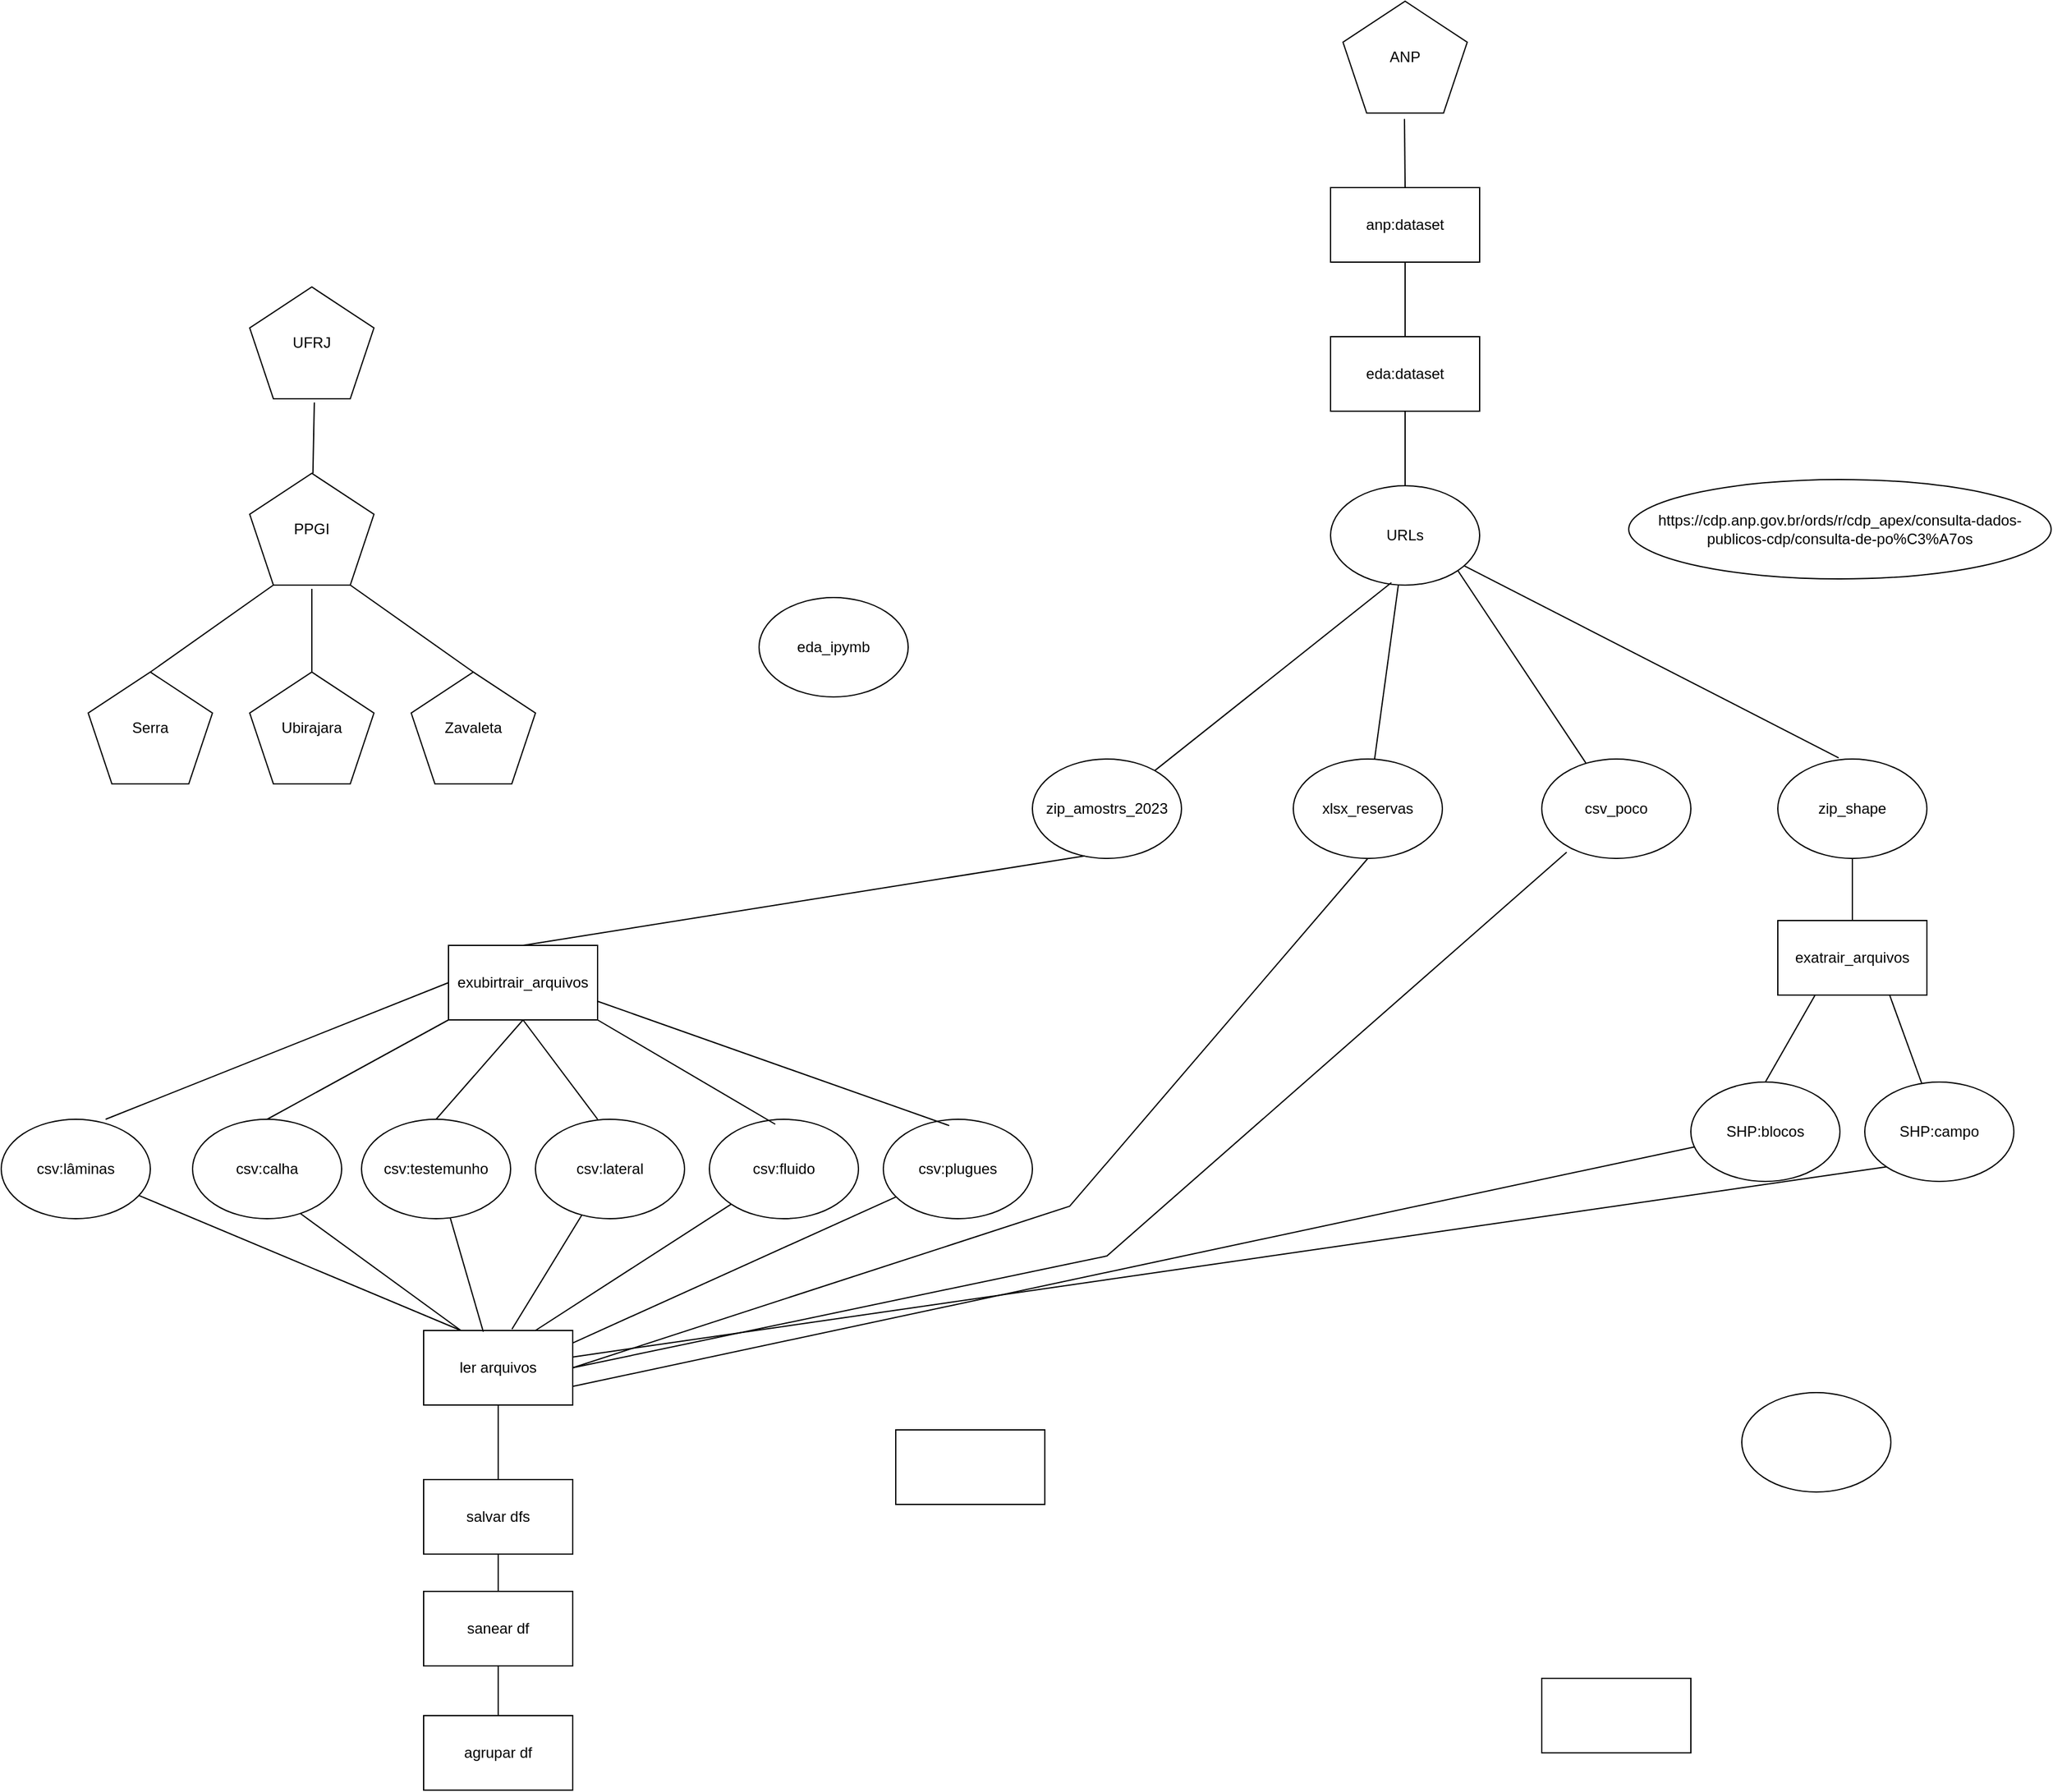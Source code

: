 <mxfile version="24.9.3">
  <diagram name="Página-1" id="9RzpRnPlgMhjM78U7mNT">
    <mxGraphModel dx="2514" dy="2077" grid="1" gridSize="10" guides="1" tooltips="1" connect="1" arrows="1" fold="1" page="1" pageScale="1" pageWidth="827" pageHeight="1169" math="0" shadow="0">
      <root>
        <mxCell id="0" />
        <mxCell id="1" parent="0" />
        <mxCell id="UkQbXRUqr05wz5BsYzOK-1" value="eda:dataset" style="rounded=0;whiteSpace=wrap;html=1;" vertex="1" parent="1">
          <mxGeometry x="910" y="210" width="120" height="60" as="geometry" />
        </mxCell>
        <mxCell id="UkQbXRUqr05wz5BsYzOK-2" value="exubirtrair_arquivos" style="rounded=0;whiteSpace=wrap;html=1;" vertex="1" parent="1">
          <mxGeometry x="200" y="700" width="120" height="60" as="geometry" />
        </mxCell>
        <mxCell id="UkQbXRUqr05wz5BsYzOK-3" value="agrupar df" style="rounded=0;whiteSpace=wrap;html=1;" vertex="1" parent="1">
          <mxGeometry x="180" y="1320" width="120" height="60" as="geometry" />
        </mxCell>
        <mxCell id="UkQbXRUqr05wz5BsYzOK-4" value="sanear df" style="rounded=0;whiteSpace=wrap;html=1;" vertex="1" parent="1">
          <mxGeometry x="180" y="1220" width="120" height="60" as="geometry" />
        </mxCell>
        <mxCell id="UkQbXRUqr05wz5BsYzOK-5" value="" style="rounded=0;whiteSpace=wrap;html=1;" vertex="1" parent="1">
          <mxGeometry x="1080" y="1290" width="120" height="60" as="geometry" />
        </mxCell>
        <mxCell id="UkQbXRUqr05wz5BsYzOK-7" value="zip_amostrs_2023" style="ellipse;whiteSpace=wrap;html=1;" vertex="1" parent="1">
          <mxGeometry x="670" y="550" width="120" height="80" as="geometry" />
        </mxCell>
        <mxCell id="UkQbXRUqr05wz5BsYzOK-8" value="xlsx_reservas" style="ellipse;whiteSpace=wrap;html=1;" vertex="1" parent="1">
          <mxGeometry x="880" y="550" width="120" height="80" as="geometry" />
        </mxCell>
        <mxCell id="UkQbXRUqr05wz5BsYzOK-9" value="csv_poco" style="ellipse;whiteSpace=wrap;html=1;" vertex="1" parent="1">
          <mxGeometry x="1080" y="550" width="120" height="80" as="geometry" />
        </mxCell>
        <mxCell id="UkQbXRUqr05wz5BsYzOK-10" value="URLs" style="ellipse;whiteSpace=wrap;html=1;" vertex="1" parent="1">
          <mxGeometry x="910" y="330" width="120" height="80" as="geometry" />
        </mxCell>
        <mxCell id="UkQbXRUqr05wz5BsYzOK-11" value="Ubirajara" style="whiteSpace=wrap;html=1;shape=mxgraph.basic.pentagon" vertex="1" parent="1">
          <mxGeometry x="40" y="480" width="100" height="90" as="geometry" />
        </mxCell>
        <mxCell id="UkQbXRUqr05wz5BsYzOK-12" value="UFRJ" style="whiteSpace=wrap;html=1;shape=mxgraph.basic.pentagon" vertex="1" parent="1">
          <mxGeometry x="40" y="170" width="100" height="90" as="geometry" />
        </mxCell>
        <mxCell id="UkQbXRUqr05wz5BsYzOK-13" value="PPGI" style="whiteSpace=wrap;html=1;shape=mxgraph.basic.pentagon" vertex="1" parent="1">
          <mxGeometry x="40" y="320" width="100" height="90" as="geometry" />
        </mxCell>
        <mxCell id="UkQbXRUqr05wz5BsYzOK-14" value="ANP" style="whiteSpace=wrap;html=1;shape=mxgraph.basic.pentagon" vertex="1" parent="1">
          <mxGeometry x="920" y="-60" width="100" height="90" as="geometry" />
        </mxCell>
        <mxCell id="UkQbXRUqr05wz5BsYzOK-15" value="" style="endArrow=none;html=1;rounded=0;" edge="1" parent="1" source="UkQbXRUqr05wz5BsYzOK-1" target="UkQbXRUqr05wz5BsYzOK-46">
          <mxGeometry width="50" height="50" relative="1" as="geometry">
            <mxPoint x="270" y="180" as="sourcePoint" />
            <mxPoint x="440" y="470" as="targetPoint" />
          </mxGeometry>
        </mxCell>
        <mxCell id="UkQbXRUqr05wz5BsYzOK-16" value="" style="endArrow=none;html=1;rounded=0;exitX=0.52;exitY=1.033;exitDx=0;exitDy=0;exitPerimeter=0;" edge="1" parent="1" source="UkQbXRUqr05wz5BsYzOK-12" target="UkQbXRUqr05wz5BsYzOK-13">
          <mxGeometry width="50" height="50" relative="1" as="geometry">
            <mxPoint x="410" y="380" as="sourcePoint" />
            <mxPoint x="460" y="330" as="targetPoint" />
            <Array as="points" />
          </mxGeometry>
        </mxCell>
        <mxCell id="UkQbXRUqr05wz5BsYzOK-17" value="" style="endArrow=none;html=1;rounded=0;entryX=0.5;entryY=0;entryDx=0;entryDy=0;entryPerimeter=0;" edge="1" parent="1" target="UkQbXRUqr05wz5BsYzOK-11">
          <mxGeometry width="50" height="50" relative="1" as="geometry">
            <mxPoint x="90" y="413" as="sourcePoint" />
            <mxPoint x="460" y="330" as="targetPoint" />
          </mxGeometry>
        </mxCell>
        <mxCell id="UkQbXRUqr05wz5BsYzOK-18" value="" style="endArrow=none;html=1;rounded=0;" edge="1" parent="1" source="UkQbXRUqr05wz5BsYzOK-1" target="UkQbXRUqr05wz5BsYzOK-10">
          <mxGeometry width="50" height="50" relative="1" as="geometry">
            <mxPoint x="390" y="570" as="sourcePoint" />
            <mxPoint x="440" y="520" as="targetPoint" />
          </mxGeometry>
        </mxCell>
        <mxCell id="UkQbXRUqr05wz5BsYzOK-19" value="" style="endArrow=none;html=1;rounded=0;entryX=1;entryY=1;entryDx=0;entryDy=0;" edge="1" parent="1" source="UkQbXRUqr05wz5BsYzOK-9" target="UkQbXRUqr05wz5BsYzOK-10">
          <mxGeometry width="50" height="50" relative="1" as="geometry">
            <mxPoint x="740" y="700" as="sourcePoint" />
            <mxPoint x="990" y="420" as="targetPoint" />
          </mxGeometry>
        </mxCell>
        <mxCell id="UkQbXRUqr05wz5BsYzOK-20" value="" style="endArrow=none;html=1;rounded=0;" edge="1" parent="1" source="UkQbXRUqr05wz5BsYzOK-8" target="UkQbXRUqr05wz5BsYzOK-10">
          <mxGeometry width="50" height="50" relative="1" as="geometry">
            <mxPoint x="740" y="700" as="sourcePoint" />
            <mxPoint x="790" y="650" as="targetPoint" />
          </mxGeometry>
        </mxCell>
        <mxCell id="UkQbXRUqr05wz5BsYzOK-21" value="" style="endArrow=none;html=1;rounded=0;entryX=0.408;entryY=0.975;entryDx=0;entryDy=0;entryPerimeter=0;" edge="1" parent="1" source="UkQbXRUqr05wz5BsYzOK-7" target="UkQbXRUqr05wz5BsYzOK-10">
          <mxGeometry width="50" height="50" relative="1" as="geometry">
            <mxPoint x="740" y="700" as="sourcePoint" />
            <mxPoint x="790" y="650" as="targetPoint" />
          </mxGeometry>
        </mxCell>
        <mxCell id="UkQbXRUqr05wz5BsYzOK-22" value="zip_shape" style="ellipse;whiteSpace=wrap;html=1;" vertex="1" parent="1">
          <mxGeometry x="1270" y="550" width="120" height="80" as="geometry" />
        </mxCell>
        <mxCell id="UkQbXRUqr05wz5BsYzOK-23" value="" style="endArrow=none;html=1;rounded=0;exitX=0.408;exitY=-0.012;exitDx=0;exitDy=0;exitPerimeter=0;" edge="1" parent="1" source="UkQbXRUqr05wz5BsYzOK-22" target="UkQbXRUqr05wz5BsYzOK-10">
          <mxGeometry width="50" height="50" relative="1" as="geometry">
            <mxPoint x="740" y="700" as="sourcePoint" />
            <mxPoint x="790" y="650" as="targetPoint" />
          </mxGeometry>
        </mxCell>
        <mxCell id="UkQbXRUqr05wz5BsYzOK-24" value="Serra" style="whiteSpace=wrap;html=1;shape=mxgraph.basic.pentagon" vertex="1" parent="1">
          <mxGeometry x="-90" y="480" width="100" height="90" as="geometry" />
        </mxCell>
        <mxCell id="UkQbXRUqr05wz5BsYzOK-25" value="Zavaleta" style="whiteSpace=wrap;html=1;shape=mxgraph.basic.pentagon" vertex="1" parent="1">
          <mxGeometry x="170" y="480" width="100" height="90" as="geometry" />
        </mxCell>
        <mxCell id="UkQbXRUqr05wz5BsYzOK-26" value="" style="endArrow=none;html=1;rounded=0;entryX=0.19;entryY=1;entryDx=0;entryDy=0;entryPerimeter=0;exitX=0.5;exitY=0;exitDx=0;exitDy=0;exitPerimeter=0;" edge="1" parent="1" source="UkQbXRUqr05wz5BsYzOK-24" target="UkQbXRUqr05wz5BsYzOK-13">
          <mxGeometry width="50" height="50" relative="1" as="geometry">
            <mxPoint x="140" y="670" as="sourcePoint" />
            <mxPoint x="190" y="620" as="targetPoint" />
          </mxGeometry>
        </mxCell>
        <mxCell id="UkQbXRUqr05wz5BsYzOK-27" value="" style="endArrow=none;html=1;rounded=0;entryX=0.81;entryY=1;entryDx=0;entryDy=0;entryPerimeter=0;exitX=0.5;exitY=0;exitDx=0;exitDy=0;exitPerimeter=0;" edge="1" parent="1" source="UkQbXRUqr05wz5BsYzOK-25" target="UkQbXRUqr05wz5BsYzOK-13">
          <mxGeometry width="50" height="50" relative="1" as="geometry">
            <mxPoint x="140" y="670" as="sourcePoint" />
            <mxPoint x="190" y="620" as="targetPoint" />
          </mxGeometry>
        </mxCell>
        <mxCell id="UkQbXRUqr05wz5BsYzOK-28" value="eda_ipymb" style="ellipse;whiteSpace=wrap;html=1;" vertex="1" parent="1">
          <mxGeometry x="450" y="420" width="120" height="80" as="geometry" />
        </mxCell>
        <mxCell id="UkQbXRUqr05wz5BsYzOK-29" value="" style="ellipse;whiteSpace=wrap;html=1;" vertex="1" parent="1">
          <mxGeometry x="1241" y="1060" width="120" height="80" as="geometry" />
        </mxCell>
        <mxCell id="UkQbXRUqr05wz5BsYzOK-30" value="csv:fluido" style="ellipse;whiteSpace=wrap;html=1;" vertex="1" parent="1">
          <mxGeometry x="410" y="840" width="120" height="80" as="geometry" />
        </mxCell>
        <mxCell id="UkQbXRUqr05wz5BsYzOK-31" value="csv:lateral" style="ellipse;whiteSpace=wrap;html=1;" vertex="1" parent="1">
          <mxGeometry x="270" y="840" width="120" height="80" as="geometry" />
        </mxCell>
        <mxCell id="UkQbXRUqr05wz5BsYzOK-32" value="csv:testemunho" style="ellipse;whiteSpace=wrap;html=1;" vertex="1" parent="1">
          <mxGeometry x="130" y="840" width="120" height="80" as="geometry" />
        </mxCell>
        <mxCell id="UkQbXRUqr05wz5BsYzOK-33" value="csv:calha" style="ellipse;whiteSpace=wrap;html=1;" vertex="1" parent="1">
          <mxGeometry x="-6" y="840" width="120" height="80" as="geometry" />
        </mxCell>
        <mxCell id="UkQbXRUqr05wz5BsYzOK-35" value="" style="endArrow=none;html=1;rounded=0;entryX=0.5;entryY=1;entryDx=0;entryDy=0;exitX=0.417;exitY=0;exitDx=0;exitDy=0;exitPerimeter=0;" edge="1" parent="1" source="UkQbXRUqr05wz5BsYzOK-31" target="UkQbXRUqr05wz5BsYzOK-2">
          <mxGeometry width="50" height="50" relative="1" as="geometry">
            <mxPoint x="100" y="800" as="sourcePoint" />
            <mxPoint x="150" y="750" as="targetPoint" />
          </mxGeometry>
        </mxCell>
        <mxCell id="UkQbXRUqr05wz5BsYzOK-36" value="" style="endArrow=none;html=1;rounded=0;entryX=0;entryY=1;entryDx=0;entryDy=0;exitX=0.5;exitY=0;exitDx=0;exitDy=0;" edge="1" parent="1" source="UkQbXRUqr05wz5BsYzOK-33" target="UkQbXRUqr05wz5BsYzOK-2">
          <mxGeometry width="50" height="50" relative="1" as="geometry">
            <mxPoint x="100" y="800" as="sourcePoint" />
            <mxPoint x="150" y="750" as="targetPoint" />
          </mxGeometry>
        </mxCell>
        <mxCell id="UkQbXRUqr05wz5BsYzOK-37" value="" style="endArrow=none;html=1;rounded=0;entryX=0.5;entryY=1;entryDx=0;entryDy=0;exitX=0.5;exitY=0;exitDx=0;exitDy=0;" edge="1" parent="1" source="UkQbXRUqr05wz5BsYzOK-32" target="UkQbXRUqr05wz5BsYzOK-2">
          <mxGeometry width="50" height="50" relative="1" as="geometry">
            <mxPoint x="100" y="800" as="sourcePoint" />
            <mxPoint x="150" y="750" as="targetPoint" />
          </mxGeometry>
        </mxCell>
        <mxCell id="UkQbXRUqr05wz5BsYzOK-38" value="" style="endArrow=none;html=1;rounded=0;entryX=0.35;entryY=0.975;entryDx=0;entryDy=0;entryPerimeter=0;exitX=0.5;exitY=0;exitDx=0;exitDy=0;" edge="1" parent="1" source="UkQbXRUqr05wz5BsYzOK-2" target="UkQbXRUqr05wz5BsYzOK-7">
          <mxGeometry width="50" height="50" relative="1" as="geometry">
            <mxPoint x="520" y="770" as="sourcePoint" />
            <mxPoint x="570" y="720" as="targetPoint" />
          </mxGeometry>
        </mxCell>
        <mxCell id="UkQbXRUqr05wz5BsYzOK-39" value="" style="endArrow=none;html=1;rounded=0;entryX=1;entryY=1;entryDx=0;entryDy=0;exitX=0.442;exitY=0.05;exitDx=0;exitDy=0;exitPerimeter=0;" edge="1" parent="1" source="UkQbXRUqr05wz5BsYzOK-30" target="UkQbXRUqr05wz5BsYzOK-2">
          <mxGeometry width="50" height="50" relative="1" as="geometry">
            <mxPoint x="100" y="800" as="sourcePoint" />
            <mxPoint x="150" y="750" as="targetPoint" />
          </mxGeometry>
        </mxCell>
        <mxCell id="UkQbXRUqr05wz5BsYzOK-40" value="csv:lâminas" style="ellipse;whiteSpace=wrap;html=1;" vertex="1" parent="1">
          <mxGeometry x="-160" y="840" width="120" height="80" as="geometry" />
        </mxCell>
        <mxCell id="UkQbXRUqr05wz5BsYzOK-41" value="csv:plugues" style="ellipse;whiteSpace=wrap;html=1;" vertex="1" parent="1">
          <mxGeometry x="550" y="840" width="120" height="80" as="geometry" />
        </mxCell>
        <mxCell id="UkQbXRUqr05wz5BsYzOK-42" value="" style="endArrow=none;html=1;rounded=0;entryX=1;entryY=0.75;entryDx=0;entryDy=0;exitX=0.442;exitY=0.063;exitDx=0;exitDy=0;exitPerimeter=0;" edge="1" parent="1" source="UkQbXRUqr05wz5BsYzOK-41" target="UkQbXRUqr05wz5BsYzOK-2">
          <mxGeometry width="50" height="50" relative="1" as="geometry">
            <mxPoint x="100" y="800" as="sourcePoint" />
            <mxPoint x="150" y="750" as="targetPoint" />
          </mxGeometry>
        </mxCell>
        <mxCell id="UkQbXRUqr05wz5BsYzOK-43" value="" style="endArrow=none;html=1;rounded=0;exitX=0.7;exitY=0;exitDx=0;exitDy=0;exitPerimeter=0;entryX=0;entryY=0.5;entryDx=0;entryDy=0;" edge="1" parent="1" source="UkQbXRUqr05wz5BsYzOK-40" target="UkQbXRUqr05wz5BsYzOK-2">
          <mxGeometry width="50" height="50" relative="1" as="geometry">
            <mxPoint x="100" y="800" as="sourcePoint" />
            <mxPoint x="150" y="750" as="targetPoint" />
          </mxGeometry>
        </mxCell>
        <mxCell id="UkQbXRUqr05wz5BsYzOK-44" value="" style="rounded=0;whiteSpace=wrap;html=1;" vertex="1" parent="1">
          <mxGeometry x="560" y="1090" width="120" height="60" as="geometry" />
        </mxCell>
        <mxCell id="UkQbXRUqr05wz5BsYzOK-45" value="" style="rounded=0;whiteSpace=wrap;html=1;" vertex="1" parent="1">
          <mxGeometry x="560" y="1090" width="120" height="60" as="geometry" />
        </mxCell>
        <mxCell id="UkQbXRUqr05wz5BsYzOK-46" value="anp:dataset" style="rounded=0;whiteSpace=wrap;html=1;" vertex="1" parent="1">
          <mxGeometry x="910" y="90" width="120" height="60" as="geometry" />
        </mxCell>
        <mxCell id="UkQbXRUqr05wz5BsYzOK-47" value="salvar dfs" style="rounded=0;whiteSpace=wrap;html=1;" vertex="1" parent="1">
          <mxGeometry x="180" y="1130" width="120" height="60" as="geometry" />
        </mxCell>
        <mxCell id="UkQbXRUqr05wz5BsYzOK-48" value="ler arquivos" style="rounded=0;whiteSpace=wrap;html=1;" vertex="1" parent="1">
          <mxGeometry x="180" y="1010" width="120" height="60" as="geometry" />
        </mxCell>
        <mxCell id="UkQbXRUqr05wz5BsYzOK-49" value="" style="endArrow=none;html=1;rounded=0;entryX=0.495;entryY=1.053;entryDx=0;entryDy=0;entryPerimeter=0;exitX=0.5;exitY=0;exitDx=0;exitDy=0;" edge="1" parent="1" source="UkQbXRUqr05wz5BsYzOK-46" target="UkQbXRUqr05wz5BsYzOK-14">
          <mxGeometry width="50" height="50" relative="1" as="geometry">
            <mxPoint x="696" y="1240" as="sourcePoint" />
            <mxPoint x="746" y="1190" as="targetPoint" />
          </mxGeometry>
        </mxCell>
        <mxCell id="UkQbXRUqr05wz5BsYzOK-51" value="" style="endArrow=none;html=1;rounded=0;exitX=0.5;exitY=1;exitDx=0;exitDy=0;" edge="1" parent="1" source="UkQbXRUqr05wz5BsYzOK-4" target="UkQbXRUqr05wz5BsYzOK-3">
          <mxGeometry width="50" height="50" relative="1" as="geometry">
            <mxPoint x="696" y="1240" as="sourcePoint" />
            <mxPoint x="746" y="1190" as="targetPoint" />
          </mxGeometry>
        </mxCell>
        <mxCell id="UkQbXRUqr05wz5BsYzOK-52" value="" style="endArrow=none;html=1;rounded=0;" edge="1" parent="1" source="UkQbXRUqr05wz5BsYzOK-4" target="UkQbXRUqr05wz5BsYzOK-47">
          <mxGeometry width="50" height="50" relative="1" as="geometry">
            <mxPoint x="696" y="1240" as="sourcePoint" />
            <mxPoint x="746" y="1190" as="targetPoint" />
          </mxGeometry>
        </mxCell>
        <mxCell id="UkQbXRUqr05wz5BsYzOK-53" value="" style="endArrow=none;html=1;rounded=0;entryX=0.5;entryY=1;entryDx=0;entryDy=0;exitX=0.5;exitY=0;exitDx=0;exitDy=0;" edge="1" parent="1" source="UkQbXRUqr05wz5BsYzOK-47" target="UkQbXRUqr05wz5BsYzOK-48">
          <mxGeometry width="50" height="50" relative="1" as="geometry">
            <mxPoint x="696" y="1240" as="sourcePoint" />
            <mxPoint x="746" y="1190" as="targetPoint" />
          </mxGeometry>
        </mxCell>
        <mxCell id="UkQbXRUqr05wz5BsYzOK-54" value="" style="endArrow=none;html=1;rounded=0;entryX=0;entryY=1;entryDx=0;entryDy=0;" edge="1" parent="1" source="UkQbXRUqr05wz5BsYzOK-48" target="UkQbXRUqr05wz5BsYzOK-69">
          <mxGeometry width="50" height="50" relative="1" as="geometry">
            <mxPoint x="696" y="1240" as="sourcePoint" />
            <mxPoint x="746" y="1190" as="targetPoint" />
          </mxGeometry>
        </mxCell>
        <mxCell id="UkQbXRUqr05wz5BsYzOK-55" value="" style="endArrow=none;html=1;rounded=0;exitX=1;exitY=0.75;exitDx=0;exitDy=0;" edge="1" parent="1" source="UkQbXRUqr05wz5BsYzOK-48" target="UkQbXRUqr05wz5BsYzOK-70">
          <mxGeometry width="50" height="50" relative="1" as="geometry">
            <mxPoint x="696" y="1240" as="sourcePoint" />
            <mxPoint x="746" y="1190" as="targetPoint" />
          </mxGeometry>
        </mxCell>
        <mxCell id="UkQbXRUqr05wz5BsYzOK-56" value="" style="endArrow=none;html=1;rounded=0;entryX=0.75;entryY=1;entryDx=0;entryDy=0;" edge="1" parent="1" source="UkQbXRUqr05wz5BsYzOK-69" target="UkQbXRUqr05wz5BsYzOK-68">
          <mxGeometry width="50" height="50" relative="1" as="geometry">
            <mxPoint x="696" y="1240" as="sourcePoint" />
            <mxPoint x="746" y="1190" as="targetPoint" />
          </mxGeometry>
        </mxCell>
        <mxCell id="UkQbXRUqr05wz5BsYzOK-57" value="" style="endArrow=none;html=1;rounded=0;entryX=0.25;entryY=1;entryDx=0;entryDy=0;exitX=0.5;exitY=0;exitDx=0;exitDy=0;" edge="1" parent="1" source="UkQbXRUqr05wz5BsYzOK-70" target="UkQbXRUqr05wz5BsYzOK-68">
          <mxGeometry width="50" height="50" relative="1" as="geometry">
            <mxPoint x="696" y="1240" as="sourcePoint" />
            <mxPoint x="746" y="1190" as="targetPoint" />
          </mxGeometry>
        </mxCell>
        <mxCell id="UkQbXRUqr05wz5BsYzOK-58" value="" style="endArrow=none;html=1;rounded=0;" edge="1" parent="1" source="UkQbXRUqr05wz5BsYzOK-68" target="UkQbXRUqr05wz5BsYzOK-22">
          <mxGeometry width="50" height="50" relative="1" as="geometry">
            <mxPoint x="696" y="1240" as="sourcePoint" />
            <mxPoint x="746" y="1190" as="targetPoint" />
          </mxGeometry>
        </mxCell>
        <mxCell id="UkQbXRUqr05wz5BsYzOK-59" value="" style="endArrow=none;html=1;rounded=0;entryX=0.167;entryY=0.938;entryDx=0;entryDy=0;entryPerimeter=0;exitX=1;exitY=0.5;exitDx=0;exitDy=0;" edge="1" parent="1" source="UkQbXRUqr05wz5BsYzOK-48" target="UkQbXRUqr05wz5BsYzOK-9">
          <mxGeometry width="50" height="50" relative="1" as="geometry">
            <mxPoint x="130" y="1140" as="sourcePoint" />
            <mxPoint x="180" y="1090" as="targetPoint" />
            <Array as="points">
              <mxPoint x="730" y="950" />
            </Array>
          </mxGeometry>
        </mxCell>
        <mxCell id="UkQbXRUqr05wz5BsYzOK-60" value="" style="endArrow=none;html=1;rounded=0;entryX=0.5;entryY=1;entryDx=0;entryDy=0;exitX=1;exitY=0.5;exitDx=0;exitDy=0;" edge="1" parent="1" source="UkQbXRUqr05wz5BsYzOK-48" target="UkQbXRUqr05wz5BsYzOK-8">
          <mxGeometry width="50" height="50" relative="1" as="geometry">
            <mxPoint x="130" y="1140" as="sourcePoint" />
            <mxPoint x="180" y="1090" as="targetPoint" />
            <Array as="points">
              <mxPoint x="700" y="910" />
            </Array>
          </mxGeometry>
        </mxCell>
        <mxCell id="UkQbXRUqr05wz5BsYzOK-61" value="" style="endArrow=none;html=1;rounded=0;exitX=1;exitY=0.167;exitDx=0;exitDy=0;exitPerimeter=0;" edge="1" parent="1" source="UkQbXRUqr05wz5BsYzOK-48" target="UkQbXRUqr05wz5BsYzOK-41">
          <mxGeometry width="50" height="50" relative="1" as="geometry">
            <mxPoint x="40" y="1120" as="sourcePoint" />
            <mxPoint x="90" y="1070" as="targetPoint" />
          </mxGeometry>
        </mxCell>
        <mxCell id="UkQbXRUqr05wz5BsYzOK-62" value="" style="endArrow=none;html=1;rounded=0;entryX=0;entryY=1;entryDx=0;entryDy=0;" edge="1" parent="1" target="UkQbXRUqr05wz5BsYzOK-30">
          <mxGeometry width="50" height="50" relative="1" as="geometry">
            <mxPoint x="270" y="1010" as="sourcePoint" />
            <mxPoint x="90" y="1070" as="targetPoint" />
          </mxGeometry>
        </mxCell>
        <mxCell id="UkQbXRUqr05wz5BsYzOK-63" value="" style="endArrow=none;html=1;rounded=0;entryX=0.592;entryY=-0.017;entryDx=0;entryDy=0;entryPerimeter=0;" edge="1" parent="1" source="UkQbXRUqr05wz5BsYzOK-31" target="UkQbXRUqr05wz5BsYzOK-48">
          <mxGeometry width="50" height="50" relative="1" as="geometry">
            <mxPoint x="40" y="1120" as="sourcePoint" />
            <mxPoint x="250" y="1020" as="targetPoint" />
          </mxGeometry>
        </mxCell>
        <mxCell id="UkQbXRUqr05wz5BsYzOK-64" value="" style="endArrow=none;html=1;rounded=0;exitX=0.4;exitY=0.017;exitDx=0;exitDy=0;exitPerimeter=0;" edge="1" parent="1" source="UkQbXRUqr05wz5BsYzOK-48" target="UkQbXRUqr05wz5BsYzOK-32">
          <mxGeometry width="50" height="50" relative="1" as="geometry">
            <mxPoint x="40" y="1120" as="sourcePoint" />
            <mxPoint x="90" y="1070" as="targetPoint" />
          </mxGeometry>
        </mxCell>
        <mxCell id="UkQbXRUqr05wz5BsYzOK-65" value="" style="endArrow=none;html=1;rounded=0;entryX=0.725;entryY=0.95;entryDx=0;entryDy=0;entryPerimeter=0;" edge="1" parent="1" target="UkQbXRUqr05wz5BsYzOK-33">
          <mxGeometry width="50" height="50" relative="1" as="geometry">
            <mxPoint x="210" y="1010" as="sourcePoint" />
            <mxPoint x="90" y="1070" as="targetPoint" />
          </mxGeometry>
        </mxCell>
        <mxCell id="UkQbXRUqr05wz5BsYzOK-66" value="" style="endArrow=none;html=1;rounded=0;exitX=0.25;exitY=0;exitDx=0;exitDy=0;" edge="1" parent="1" source="UkQbXRUqr05wz5BsYzOK-48" target="UkQbXRUqr05wz5BsYzOK-40">
          <mxGeometry width="50" height="50" relative="1" as="geometry">
            <mxPoint x="40" y="1120" as="sourcePoint" />
            <mxPoint x="90" y="1070" as="targetPoint" />
          </mxGeometry>
        </mxCell>
        <mxCell id="UkQbXRUqr05wz5BsYzOK-68" value="exatrair_arquivos" style="rounded=0;whiteSpace=wrap;html=1;" vertex="1" parent="1">
          <mxGeometry x="1270" y="680" width="120" height="60" as="geometry" />
        </mxCell>
        <mxCell id="UkQbXRUqr05wz5BsYzOK-69" value="SHP:campo" style="ellipse;whiteSpace=wrap;html=1;" vertex="1" parent="1">
          <mxGeometry x="1340" y="810" width="120" height="80" as="geometry" />
        </mxCell>
        <mxCell id="UkQbXRUqr05wz5BsYzOK-70" value="SHP:blocos" style="ellipse;whiteSpace=wrap;html=1;" vertex="1" parent="1">
          <mxGeometry x="1200" y="810" width="120" height="80" as="geometry" />
        </mxCell>
        <mxCell id="UkQbXRUqr05wz5BsYzOK-71" value="https://cdp.anp.gov.br/ords/r/cdp_apex/consulta-dados-publicos-cdp/consulta-de-po%C3%A7os" style="ellipse;whiteSpace=wrap;html=1;" vertex="1" parent="1">
          <mxGeometry x="1150" y="325" width="340" height="80" as="geometry" />
        </mxCell>
      </root>
    </mxGraphModel>
  </diagram>
</mxfile>
